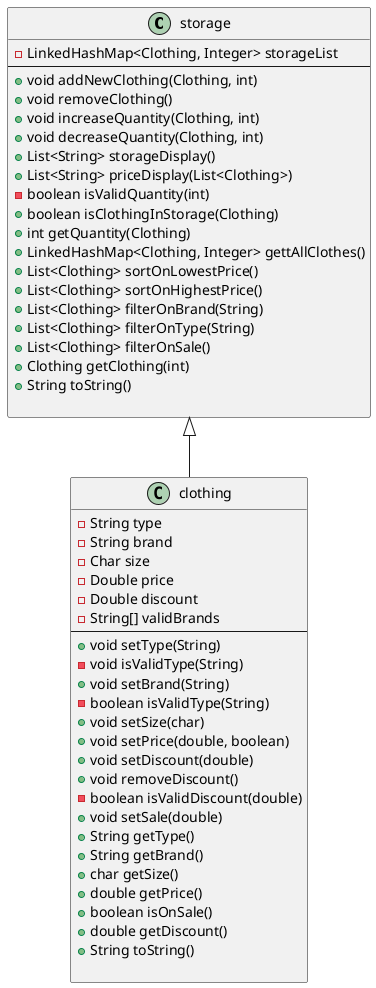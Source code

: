@startuml Clothing Storage Server diagram  

class storage
{
    -LinkedHashMap<Clothing, Integer> storageList
    --
    +void addNewClothing(Clothing, int)
    +void removeClothing()
    +void increaseQuantity(Clothing, int)
    +void decreaseQuantity(Clothing, int)
    +List<String> storageDisplay()
    +List<String> priceDisplay(List<Clothing>)
    -boolean isValidQuantity(int)
    +boolean isClothingInStorage(Clothing)
    +int getQuantity(Clothing)
    +LinkedHashMap<Clothing, Integer> gettAllClothes()
    +List<Clothing> sortOnLowestPrice()
    +List<Clothing> sortOnHighestPrice()
    +List<Clothing> filterOnBrand(String)
    +List<Clothing> filterOnType(String)
    +List<Clothing> filterOnSale()
    +Clothing getClothing(int)
    +String toString()

}

class clothing
{
    -String type
    -String brand
    -Char size
    -Double price
    -Double discount
    -String[] validBrands
    --
    +void setType(String)
    -void isValidType(String)
    +void setBrand(String)
    -boolean isValidType(String)
    +void setSize(char)
    +void setPrice(double, boolean)
    +void setDiscount(double)
    +void removeDiscount()
    -boolean isValidDiscount(double)
    +void setSale(double)
    +String getType()
    +String getBrand()
    +char getSize()
    +double getPrice()
    +boolean isOnSale()
    +double getDiscount()
    +String toString()

}

storage <|-- clothing

@enduml